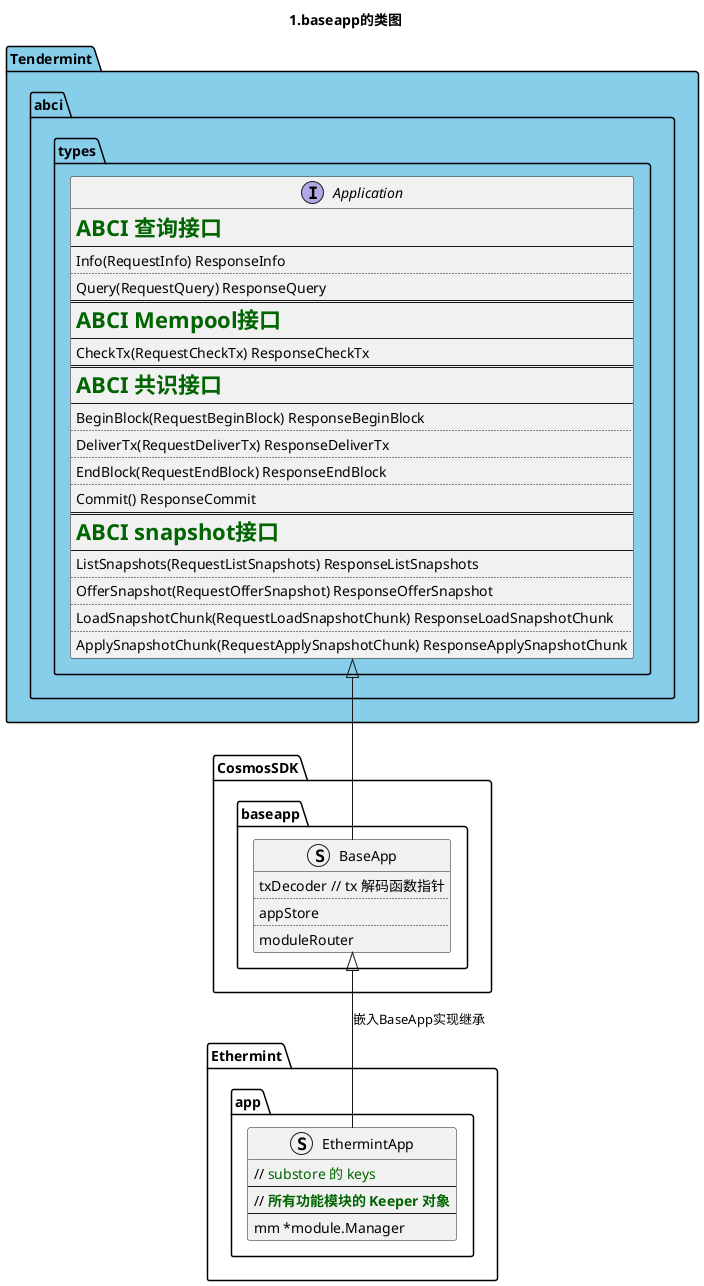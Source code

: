 @startuml 1.baseapp的类图
    title 1.baseapp的类图

    namespace Tendermint #SkyBlue {
        namespace abci.types {
            interface Application {
                =<color:DarkGreen>ABCI 查询接口
                ----
                Info(RequestInfo) ResponseInfo
                ....
                Query(RequestQuery) ResponseQuery
                ====
                =<color:DarkGreen>ABCI Mempool接口
                ----
                CheckTx(RequestCheckTx) ResponseCheckTx
                ====
                =<color:DarkGreen>ABCI 共识接口
                ----
                BeginBlock(RequestBeginBlock) ResponseBeginBlock
                ....
                DeliverTx(RequestDeliverTx) ResponseDeliverTx
                ....
                EndBlock(RequestEndBlock) ResponseEndBlock
                ....
                Commit() ResponseCommit
                ====
                =<color:DarkGreen>ABCI snapshot接口
                ----
                ListSnapshots(RequestListSnapshots) ResponseListSnapshots
                ....
                OfferSnapshot(RequestOfferSnapshot) ResponseOfferSnapshot
                ....
                LoadSnapshotChunk(RequestLoadSnapshotChunk) ResponseLoadSnapshotChunk
                ....
                ApplySnapshotChunk(RequestApplySnapshotChunk) ResponseApplySnapshotChunk
            }
        }
    }

    namespace CosmosSDK {
        namespace baseapp {
            struct BaseApp {
                txDecoder // tx 解码函数指针
                ....
                appStore
                ....
                moduleRouter
            }

            Tendermint.abci.types.Application <|-- BaseApp
        }
    }

    namespace Ethermint {
        namespace app {
            struct EthermintApp {
                //<color:DarkGreen> substore 的 keys
                ----
                //<b><color:DarkGreen> 所有功能模块的 Keeper 对象
                ----
                mm *module.Manager
            }

            CosmosSDK.baseapp.BaseApp <|-- EthermintApp : 嵌入BaseApp实现继承
        }
    }

@enduml